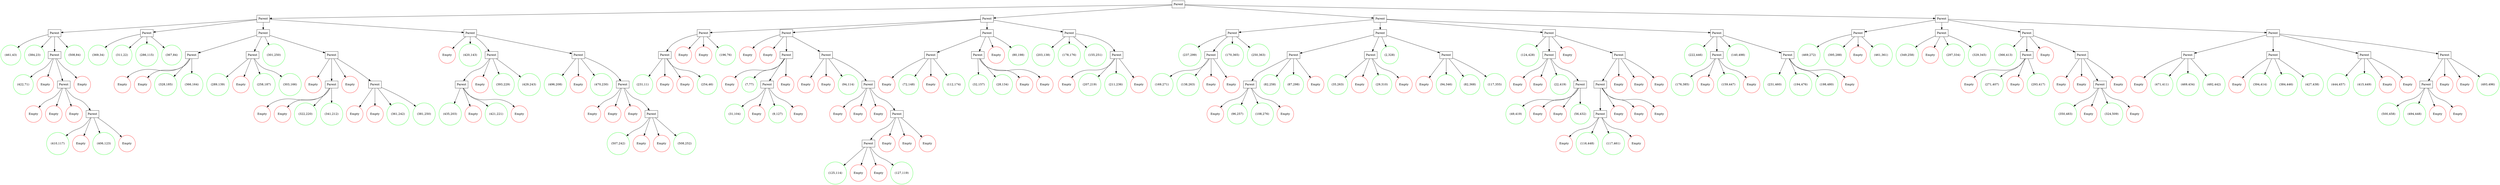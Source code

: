 digraph quadtree {
    thing1[shape=box,color=black,label="Parent"];
    thing2[shape=box,color=black,label="Parent"];
    thing3[shape=box,color=black,label="Parent"];
    thing4[shape=circle,color=green,label="(461,43)"];
    thing5[shape=circle,color=green,label="(384,23)"];
    thing6[shape=box,color=black,label="Parent"];
    thing7[shape=circle,color=green,label="(422,71)"];
    thing8 [shape=circle,color=red,label="Empty"];
    thing9[shape=box,color=black,label="Parent"];
    thing10 [shape=circle,color=red,label="Empty"];
    thing11 [shape=circle,color=red,label="Empty"];
    thing12 [shape=circle,color=red,label="Empty"];
    thing13[shape=box,color=black,label="Parent"];
    thing14[shape=circle,color=green,label="(410,117)"];
    thing15 [shape=circle,color=red,label="Empty"];
    thing16[shape=circle,color=green,label="(406,123)"];
    thing17 [shape=circle,color=red,label="Empty"];
    thing13 -> thing14;
    thing13 -> thing15;
    thing13 -> thing16;
    thing13 -> thing17;
    thing9 -> thing10;
    thing9 -> thing11;
    thing9 -> thing12;
    thing9 -> thing13;
    thing18 [shape=circle,color=red,label="Empty"];
    thing6 -> thing7;
    thing6 -> thing8;
    thing6 -> thing9;
    thing6 -> thing18;
    thing19[shape=circle,color=green,label="(508,84)"];
    thing3 -> thing4;
    thing3 -> thing5;
    thing3 -> thing6;
    thing3 -> thing19;
    thing20[shape=box,color=black,label="Parent"];
    thing21[shape=circle,color=green,label="(369,34)"];
    thing22[shape=circle,color=green,label="(311,22)"];
    thing23[shape=circle,color=green,label="(286,115)"];
    thing24[shape=circle,color=green,label="(367,84)"];
    thing20 -> thing21;
    thing20 -> thing22;
    thing20 -> thing23;
    thing20 -> thing24;
    thing25[shape=box,color=black,label="Parent"];
    thing26[shape=box,color=black,label="Parent"];
    thing27 [shape=circle,color=red,label="Empty"];
    thing28 [shape=circle,color=red,label="Empty"];
    thing29[shape=circle,color=green,label="(328,185)"];
    thing30[shape=circle,color=green,label="(366,164)"];
    thing26 -> thing27;
    thing26 -> thing28;
    thing26 -> thing29;
    thing26 -> thing30;
    thing31[shape=box,color=black,label="Parent"];
    thing32[shape=circle,color=green,label="(289,139)"];
    thing33 [shape=circle,color=red,label="Empty"];
    thing34[shape=circle,color=green,label="(258,187)"];
    thing35[shape=circle,color=green,label="(303,166)"];
    thing31 -> thing32;
    thing31 -> thing33;
    thing31 -> thing34;
    thing31 -> thing35;
    thing36[shape=circle,color=green,label="(301,250)"];
    thing37[shape=box,color=black,label="Parent"];
    thing38 [shape=circle,color=red,label="Empty"];
    thing39[shape=box,color=black,label="Parent"];
    thing40 [shape=circle,color=red,label="Empty"];
    thing41 [shape=circle,color=red,label="Empty"];
    thing42[shape=circle,color=green,label="(322,220)"];
    thing43[shape=circle,color=green,label="(341,212)"];
    thing39 -> thing40;
    thing39 -> thing41;
    thing39 -> thing42;
    thing39 -> thing43;
    thing44 [shape=circle,color=red,label="Empty"];
    thing45[shape=box,color=black,label="Parent"];
    thing46 [shape=circle,color=red,label="Empty"];
    thing47 [shape=circle,color=red,label="Empty"];
    thing48[shape=circle,color=green,label="(361,242)"];
    thing49[shape=circle,color=green,label="(381,250)"];
    thing45 -> thing46;
    thing45 -> thing47;
    thing45 -> thing48;
    thing45 -> thing49;
    thing37 -> thing38;
    thing37 -> thing39;
    thing37 -> thing44;
    thing37 -> thing45;
    thing25 -> thing26;
    thing25 -> thing31;
    thing25 -> thing36;
    thing25 -> thing37;
    thing50[shape=box,color=black,label="Parent"];
    thing51 [shape=circle,color=red,label="Empty"];
    thing52[shape=circle,color=green,label="(420,143)"];
    thing53[shape=box,color=black,label="Parent"];
    thing54[shape=box,color=black,label="Parent"];
    thing55[shape=circle,color=green,label="(435,203)"];
    thing56 [shape=circle,color=red,label="Empty"];
    thing57[shape=circle,color=green,label="(421,221)"];
    thing58 [shape=circle,color=red,label="Empty"];
    thing54 -> thing55;
    thing54 -> thing56;
    thing54 -> thing57;
    thing54 -> thing58;
    thing59 [shape=circle,color=red,label="Empty"];
    thing60[shape=circle,color=green,label="(393,229)"];
    thing61[shape=circle,color=green,label="(429,243)"];
    thing53 -> thing54;
    thing53 -> thing59;
    thing53 -> thing60;
    thing53 -> thing61;
    thing62[shape=box,color=black,label="Parent"];
    thing63[shape=circle,color=green,label="(496,208)"];
    thing64 [shape=circle,color=red,label="Empty"];
    thing65[shape=circle,color=green,label="(470,230)"];
    thing66[shape=box,color=black,label="Parent"];
    thing67 [shape=circle,color=red,label="Empty"];
    thing68 [shape=circle,color=red,label="Empty"];
    thing69 [shape=circle,color=red,label="Empty"];
    thing70[shape=box,color=black,label="Parent"];
    thing71[shape=circle,color=green,label="(507,242)"];
    thing72 [shape=circle,color=red,label="Empty"];
    thing73 [shape=circle,color=red,label="Empty"];
    thing74[shape=circle,color=green,label="(508,252)"];
    thing70 -> thing71;
    thing70 -> thing72;
    thing70 -> thing73;
    thing70 -> thing74;
    thing66 -> thing67;
    thing66 -> thing68;
    thing66 -> thing69;
    thing66 -> thing70;
    thing62 -> thing63;
    thing62 -> thing64;
    thing62 -> thing65;
    thing62 -> thing66;
    thing50 -> thing51;
    thing50 -> thing52;
    thing50 -> thing53;
    thing50 -> thing62;
    thing2 -> thing3;
    thing2 -> thing20;
    thing2 -> thing25;
    thing2 -> thing50;
    thing75[shape=box,color=black,label="Parent"];
    thing76[shape=box,color=black,label="Parent"];
    thing77[shape=box,color=black,label="Parent"];
    thing78[shape=circle,color=green,label="(231,11)"];
    thing79 [shape=circle,color=red,label="Empty"];
    thing80 [shape=circle,color=red,label="Empty"];
    thing81[shape=circle,color=green,label="(254,46)"];
    thing77 -> thing78;
    thing77 -> thing79;
    thing77 -> thing80;
    thing77 -> thing81;
    thing82 [shape=circle,color=red,label="Empty"];
    thing83 [shape=circle,color=red,label="Empty"];
    thing84[shape=circle,color=green,label="(196,76)"];
    thing76 -> thing77;
    thing76 -> thing82;
    thing76 -> thing83;
    thing76 -> thing84;
    thing85[shape=box,color=black,label="Parent"];
    thing86 [shape=circle,color=red,label="Empty"];
    thing87 [shape=circle,color=red,label="Empty"];
    thing88[shape=box,color=black,label="Parent"];
    thing89 [shape=circle,color=red,label="Empty"];
    thing90[shape=circle,color=green,label="(7,77)"];
    thing91[shape=box,color=black,label="Parent"];
    thing92[shape=circle,color=green,label="(31,104)"];
    thing93 [shape=circle,color=red,label="Empty"];
    thing94[shape=circle,color=green,label="(9,127)"];
    thing95 [shape=circle,color=red,label="Empty"];
    thing91 -> thing92;
    thing91 -> thing93;
    thing91 -> thing94;
    thing91 -> thing95;
    thing96 [shape=circle,color=red,label="Empty"];
    thing88 -> thing89;
    thing88 -> thing90;
    thing88 -> thing91;
    thing88 -> thing96;
    thing97[shape=box,color=black,label="Parent"];
    thing98 [shape=circle,color=red,label="Empty"];
    thing99 [shape=circle,color=red,label="Empty"];
    thing100[shape=circle,color=green,label="(94,114)"];
    thing101[shape=box,color=black,label="Parent"];
    thing102 [shape=circle,color=red,label="Empty"];
    thing103 [shape=circle,color=red,label="Empty"];
    thing104 [shape=circle,color=red,label="Empty"];
    thing105[shape=box,color=black,label="Parent"];
    thing106[shape=box,color=black,label="Parent"];
    thing107[shape=circle,color=green,label="(125,114)"];
    thing108 [shape=circle,color=red,label="Empty"];
    thing109 [shape=circle,color=red,label="Empty"];
    thing110[shape=circle,color=green,label="(127,119)"];
    thing106 -> thing107;
    thing106 -> thing108;
    thing106 -> thing109;
    thing106 -> thing110;
    thing111 [shape=circle,color=red,label="Empty"];
    thing112 [shape=circle,color=red,label="Empty"];
    thing113 [shape=circle,color=red,label="Empty"];
    thing105 -> thing106;
    thing105 -> thing111;
    thing105 -> thing112;
    thing105 -> thing113;
    thing101 -> thing102;
    thing101 -> thing103;
    thing101 -> thing104;
    thing101 -> thing105;
    thing97 -> thing98;
    thing97 -> thing99;
    thing97 -> thing100;
    thing97 -> thing101;
    thing85 -> thing86;
    thing85 -> thing87;
    thing85 -> thing88;
    thing85 -> thing97;
    thing114[shape=box,color=black,label="Parent"];
    thing115[shape=box,color=black,label="Parent"];
    thing116 [shape=circle,color=red,label="Empty"];
    thing117[shape=circle,color=green,label="(72,148)"];
    thing118 [shape=circle,color=red,label="Empty"];
    thing119[shape=circle,color=green,label="(112,174)"];
    thing115 -> thing116;
    thing115 -> thing117;
    thing115 -> thing118;
    thing115 -> thing119;
    thing120[shape=box,color=black,label="Parent"];
    thing121[shape=circle,color=green,label="(32,157)"];
    thing122[shape=circle,color=green,label="(28,134)"];
    thing123 [shape=circle,color=red,label="Empty"];
    thing124 [shape=circle,color=red,label="Empty"];
    thing120 -> thing121;
    thing120 -> thing122;
    thing120 -> thing123;
    thing120 -> thing124;
    thing125 [shape=circle,color=red,label="Empty"];
    thing126[shape=circle,color=green,label="(80,198)"];
    thing114 -> thing115;
    thing114 -> thing120;
    thing114 -> thing125;
    thing114 -> thing126;
    thing127[shape=box,color=black,label="Parent"];
    thing128[shape=circle,color=green,label="(203,138)"];
    thing129[shape=circle,color=green,label="(178,176)"];
    thing130[shape=circle,color=green,label="(155,251)"];
    thing131[shape=box,color=black,label="Parent"];
    thing132 [shape=circle,color=red,label="Empty"];
    thing133[shape=circle,color=green,label="(207,219)"];
    thing134[shape=circle,color=green,label="(211,236)"];
    thing135 [shape=circle,color=red,label="Empty"];
    thing131 -> thing132;
    thing131 -> thing133;
    thing131 -> thing134;
    thing131 -> thing135;
    thing127 -> thing128;
    thing127 -> thing129;
    thing127 -> thing130;
    thing127 -> thing131;
    thing75 -> thing76;
    thing75 -> thing85;
    thing75 -> thing114;
    thing75 -> thing127;
    thing136[shape=box,color=black,label="Parent"];
    thing137[shape=box,color=black,label="Parent"];
    thing138[shape=circle,color=green,label="(237,299)"];
    thing139[shape=box,color=black,label="Parent"];
    thing140[shape=circle,color=green,label="(169,271)"];
    thing141[shape=circle,color=green,label="(138,263)"];
    thing142 [shape=circle,color=red,label="Empty"];
    thing143 [shape=circle,color=red,label="Empty"];
    thing139 -> thing140;
    thing139 -> thing141;
    thing139 -> thing142;
    thing139 -> thing143;
    thing144[shape=circle,color=green,label="(170,365)"];
    thing145[shape=circle,color=green,label="(250,363)"];
    thing137 -> thing138;
    thing137 -> thing139;
    thing137 -> thing144;
    thing137 -> thing145;
    thing146[shape=box,color=black,label="Parent"];
    thing147[shape=box,color=black,label="Parent"];
    thing148[shape=box,color=black,label="Parent"];
    thing149 [shape=circle,color=red,label="Empty"];
    thing150[shape=circle,color=green,label="(96,257)"];
    thing151[shape=circle,color=green,label="(108,276)"];
    thing152 [shape=circle,color=red,label="Empty"];
    thing148 -> thing149;
    thing148 -> thing150;
    thing148 -> thing151;
    thing148 -> thing152;
    thing153[shape=circle,color=green,label="(82,258)"];
    thing154[shape=circle,color=green,label="(87,298)"];
    thing155 [shape=circle,color=red,label="Empty"];
    thing147 -> thing148;
    thing147 -> thing153;
    thing147 -> thing154;
    thing147 -> thing155;
    thing156[shape=box,color=black,label="Parent"];
    thing157[shape=circle,color=green,label="(35,263)"];
    thing158 [shape=circle,color=red,label="Empty"];
    thing159[shape=circle,color=green,label="(29,310)"];
    thing160 [shape=circle,color=red,label="Empty"];
    thing156 -> thing157;
    thing156 -> thing158;
    thing156 -> thing159;
    thing156 -> thing160;
    thing161[shape=circle,color=green,label="(2,328)"];
    thing162[shape=box,color=black,label="Parent"];
    thing163 [shape=circle,color=red,label="Empty"];
    thing164[shape=circle,color=green,label="(94,346)"];
    thing165[shape=circle,color=green,label="(82,368)"];
    thing166[shape=circle,color=green,label="(117,355)"];
    thing162 -> thing163;
    thing162 -> thing164;
    thing162 -> thing165;
    thing162 -> thing166;
    thing146 -> thing147;
    thing146 -> thing156;
    thing146 -> thing161;
    thing146 -> thing162;
    thing167[shape=box,color=black,label="Parent"];
    thing168[shape=circle,color=green,label="(124,428)"];
    thing169[shape=box,color=black,label="Parent"];
    thing170 [shape=circle,color=red,label="Empty"];
    thing171 [shape=circle,color=red,label="Empty"];
    thing172[shape=circle,color=green,label="(22,419)"];
    thing173[shape=box,color=black,label="Parent"];
    thing174[shape=circle,color=green,label="(49,419)"];
    thing175 [shape=circle,color=red,label="Empty"];
    thing176 [shape=circle,color=red,label="Empty"];
    thing177[shape=circle,color=green,label="(56,432)"];
    thing173 -> thing174;
    thing173 -> thing175;
    thing173 -> thing176;
    thing173 -> thing177;
    thing169 -> thing170;
    thing169 -> thing171;
    thing169 -> thing172;
    thing169 -> thing173;
    thing178 [shape=circle,color=red,label="Empty"];
    thing179[shape=box,color=black,label="Parent"];
    thing180[shape=box,color=black,label="Parent"];
    thing181[shape=box,color=black,label="Parent"];
    thing182 [shape=circle,color=red,label="Empty"];
    thing183[shape=circle,color=green,label="(116,448)"];
    thing184[shape=circle,color=green,label="(117,461)"];
    thing185 [shape=circle,color=red,label="Empty"];
    thing181 -> thing182;
    thing181 -> thing183;
    thing181 -> thing184;
    thing181 -> thing185;
    thing186 [shape=circle,color=red,label="Empty"];
    thing187 [shape=circle,color=red,label="Empty"];
    thing188 [shape=circle,color=red,label="Empty"];
    thing180 -> thing181;
    thing180 -> thing186;
    thing180 -> thing187;
    thing180 -> thing188;
    thing189 [shape=circle,color=red,label="Empty"];
    thing190 [shape=circle,color=red,label="Empty"];
    thing191 [shape=circle,color=red,label="Empty"];
    thing179 -> thing180;
    thing179 -> thing189;
    thing179 -> thing190;
    thing179 -> thing191;
    thing167 -> thing168;
    thing167 -> thing169;
    thing167 -> thing178;
    thing167 -> thing179;
    thing192[shape=box,color=black,label="Parent"];
    thing193[shape=circle,color=green,label="(222,446)"];
    thing194[shape=box,color=black,label="Parent"];
    thing195[shape=circle,color=green,label="(176,385)"];
    thing196 [shape=circle,color=red,label="Empty"];
    thing197[shape=circle,color=green,label="(159,447)"];
    thing198 [shape=circle,color=red,label="Empty"];
    thing194 -> thing195;
    thing194 -> thing196;
    thing194 -> thing197;
    thing194 -> thing198;
    thing199[shape=circle,color=green,label="(140,498)"];
    thing200[shape=box,color=black,label="Parent"];
    thing201[shape=circle,color=green,label="(231,460)"];
    thing202[shape=circle,color=green,label="(194,476)"];
    thing203[shape=circle,color=green,label="(198,480)"];
    thing204 [shape=circle,color=red,label="Empty"];
    thing200 -> thing201;
    thing200 -> thing202;
    thing200 -> thing203;
    thing200 -> thing204;
    thing192 -> thing193;
    thing192 -> thing194;
    thing192 -> thing199;
    thing192 -> thing200;
    thing136 -> thing137;
    thing136 -> thing146;
    thing136 -> thing167;
    thing136 -> thing192;
    thing205[shape=box,color=black,label="Parent"];
    thing206[shape=box,color=black,label="Parent"];
    thing207[shape=circle,color=green,label="(469,272)"];
    thing208[shape=circle,color=green,label="(395,288)"];
    thing209 [shape=circle,color=red,label="Empty"];
    thing210[shape=circle,color=green,label="(461,361)"];
    thing206 -> thing207;
    thing206 -> thing208;
    thing206 -> thing209;
    thing206 -> thing210;
    thing211[shape=box,color=black,label="Parent"];
    thing212[shape=circle,color=green,label="(349,258)"];
    thing213 [shape=circle,color=red,label="Empty"];
    thing214[shape=circle,color=green,label="(297,334)"];
    thing215[shape=circle,color=green,label="(329,345)"];
    thing211 -> thing212;
    thing211 -> thing213;
    thing211 -> thing214;
    thing211 -> thing215;
    thing216[shape=box,color=black,label="Parent"];
    thing217[shape=circle,color=green,label="(366,413)"];
    thing218[shape=box,color=black,label="Parent"];
    thing219 [shape=circle,color=red,label="Empty"];
    thing220[shape=circle,color=green,label="(271,407)"];
    thing221 [shape=circle,color=red,label="Empty"];
    thing222[shape=circle,color=green,label="(293,417)"];
    thing218 -> thing219;
    thing218 -> thing220;
    thing218 -> thing221;
    thing218 -> thing222;
    thing223 [shape=circle,color=red,label="Empty"];
    thing224[shape=box,color=black,label="Parent"];
    thing225 [shape=circle,color=red,label="Empty"];
    thing226 [shape=circle,color=red,label="Empty"];
    thing227[shape=box,color=black,label="Parent"];
    thing228[shape=circle,color=green,label="(350,483)"];
    thing229 [shape=circle,color=red,label="Empty"];
    thing230[shape=circle,color=green,label="(324,509)"];
    thing231 [shape=circle,color=red,label="Empty"];
    thing227 -> thing228;
    thing227 -> thing229;
    thing227 -> thing230;
    thing227 -> thing231;
    thing232 [shape=circle,color=red,label="Empty"];
    thing224 -> thing225;
    thing224 -> thing226;
    thing224 -> thing227;
    thing224 -> thing232;
    thing216 -> thing217;
    thing216 -> thing218;
    thing216 -> thing223;
    thing216 -> thing224;
    thing233[shape=box,color=black,label="Parent"];
    thing234[shape=box,color=black,label="Parent"];
    thing235 [shape=circle,color=red,label="Empty"];
    thing236[shape=circle,color=green,label="(471,411)"];
    thing237[shape=circle,color=green,label="(469,434)"];
    thing238[shape=circle,color=green,label="(492,442)"];
    thing234 -> thing235;
    thing234 -> thing236;
    thing234 -> thing237;
    thing234 -> thing238;
    thing239[shape=box,color=black,label="Parent"];
    thing240 [shape=circle,color=red,label="Empty"];
    thing241[shape=circle,color=green,label="(394,414)"];
    thing242[shape=circle,color=green,label="(384,446)"];
    thing243[shape=circle,color=green,label="(427,438)"];
    thing239 -> thing240;
    thing239 -> thing241;
    thing239 -> thing242;
    thing239 -> thing243;
    thing244[shape=box,color=black,label="Parent"];
    thing245[shape=circle,color=green,label="(444,457)"];
    thing246[shape=circle,color=green,label="(415,449)"];
    thing247 [shape=circle,color=red,label="Empty"];
    thing248 [shape=circle,color=red,label="Empty"];
    thing244 -> thing245;
    thing244 -> thing246;
    thing244 -> thing247;
    thing244 -> thing248;
    thing249[shape=box,color=black,label="Parent"];
    thing250[shape=box,color=black,label="Parent"];
    thing251[shape=circle,color=green,label="(500,458)"];
    thing252[shape=circle,color=green,label="(494,448)"];
    thing253 [shape=circle,color=red,label="Empty"];
    thing254 [shape=circle,color=red,label="Empty"];
    thing250 -> thing251;
    thing250 -> thing252;
    thing250 -> thing253;
    thing250 -> thing254;
    thing255 [shape=circle,color=red,label="Empty"];
    thing256 [shape=circle,color=red,label="Empty"];
    thing257[shape=circle,color=green,label="(493,496)"];
    thing249 -> thing250;
    thing249 -> thing255;
    thing249 -> thing256;
    thing249 -> thing257;
    thing233 -> thing234;
    thing233 -> thing239;
    thing233 -> thing244;
    thing233 -> thing249;
    thing205 -> thing206;
    thing205 -> thing211;
    thing205 -> thing216;
    thing205 -> thing233;
    thing1 -> thing2;
    thing1 -> thing75;
    thing1 -> thing136;
    thing1 -> thing205;
}